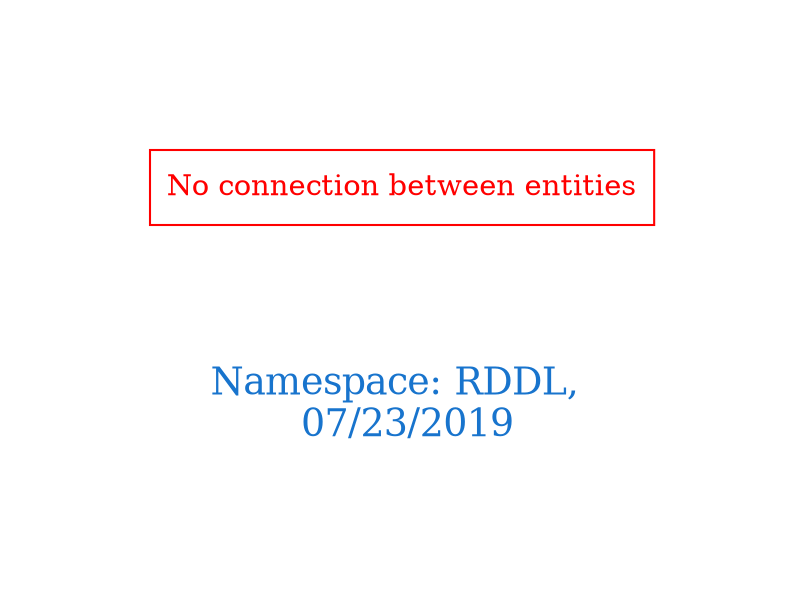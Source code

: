 digraph OGIT_ontology {
 graph [ rankdir= LR,pad=1 
fontsize = 18,
fontcolor= dodgerblue3,label = "\n\n\nNamespace: RDDL, \n 07/23/2019"];
node[shape=polygon];
edge [  color="gray81"];

"No connection between entities" [fontcolor = "red",color="red", shape="polygon"]
}
